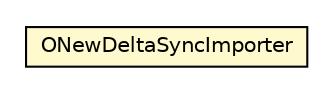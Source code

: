 #!/usr/local/bin/dot
#
# Class diagram 
# Generated by UMLGraph version R5_6-24-gf6e263 (http://www.umlgraph.org/)
#

digraph G {
	edge [fontname="Helvetica",fontsize=10,labelfontname="Helvetica",labelfontsize=10];
	node [fontname="Helvetica",fontsize=10,shape=plaintext];
	nodesep=0.25;
	ranksep=0.5;
	// com.orientechnologies.orient.server.distributed.impl.ONewDeltaSyncImporter
	c4890692 [label=<<table title="com.orientechnologies.orient.server.distributed.impl.ONewDeltaSyncImporter" border="0" cellborder="1" cellspacing="0" cellpadding="2" port="p" bgcolor="lemonChiffon" href="./ONewDeltaSyncImporter.html">
		<tr><td><table border="0" cellspacing="0" cellpadding="1">
<tr><td align="center" balign="center"> ONewDeltaSyncImporter </td></tr>
		</table></td></tr>
		</table>>, URL="./ONewDeltaSyncImporter.html", fontname="Helvetica", fontcolor="black", fontsize=10.0];
}

